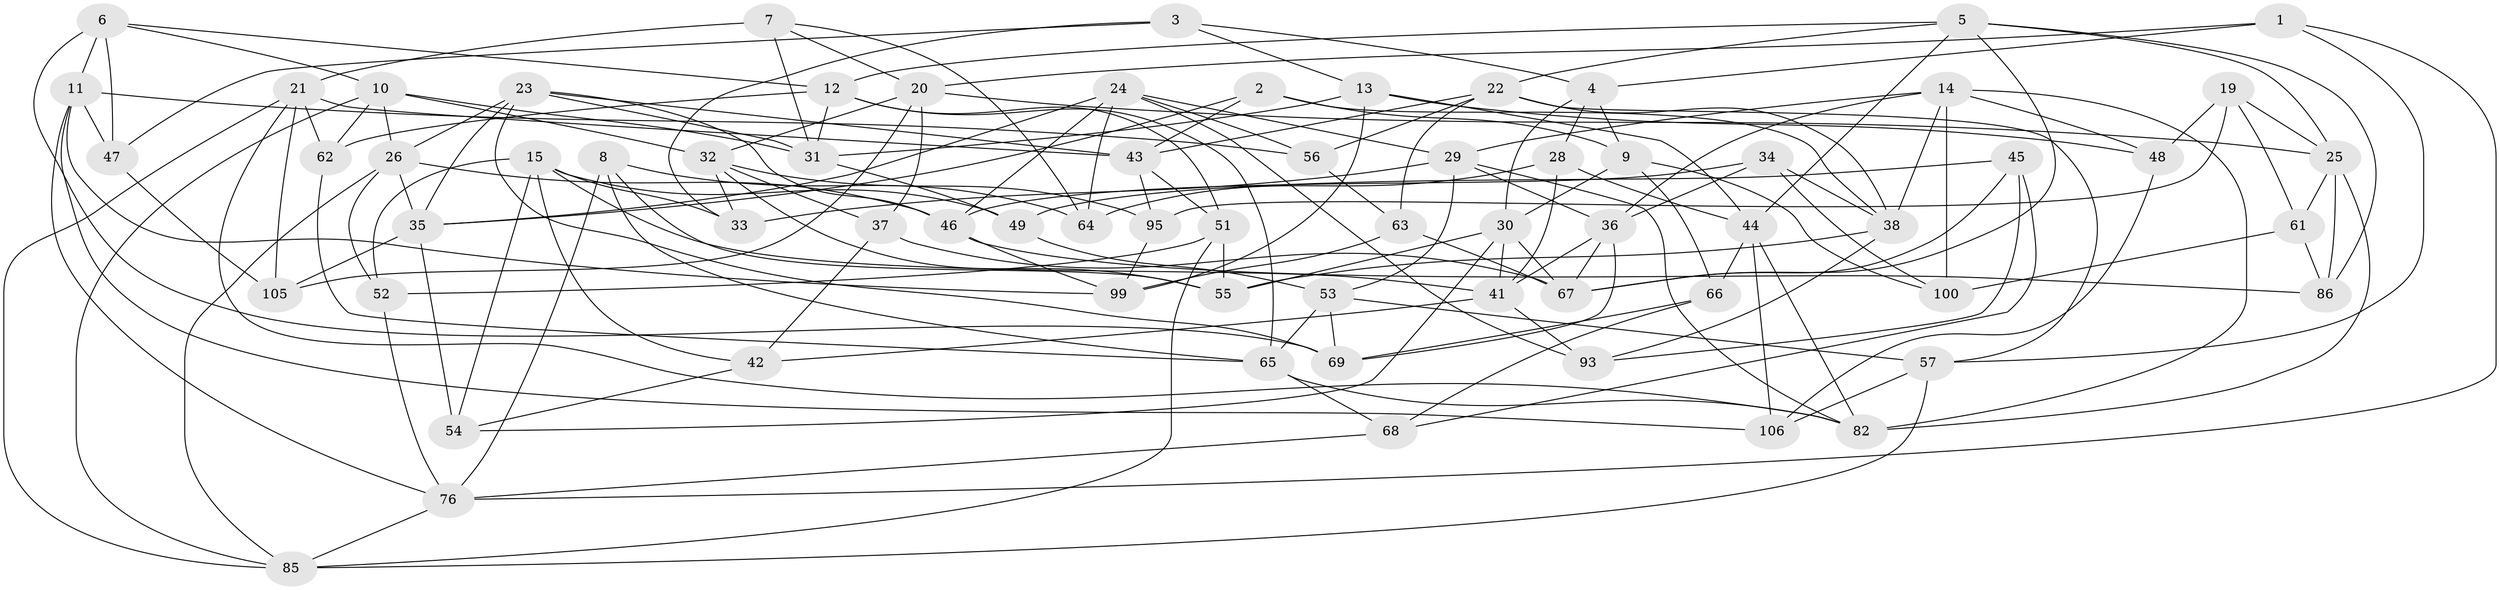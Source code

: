 // Generated by graph-tools (version 1.1) at 2025/52/02/27/25 19:52:29]
// undirected, 69 vertices, 172 edges
graph export_dot {
graph [start="1"]
  node [color=gray90,style=filled];
  1;
  2;
  3;
  4 [super="+17"];
  5 [super="+18"];
  6 [super="+16"];
  7;
  8;
  9 [super="+88"];
  10 [super="+71"];
  11 [super="+83"];
  12 [super="+96"];
  13 [super="+39"];
  14 [super="+50"];
  15 [super="+108"];
  19;
  20 [super="+40"];
  21 [super="+60"];
  22 [super="+91"];
  23 [super="+27"];
  24 [super="+72"];
  25 [super="+90"];
  26 [super="+70"];
  28;
  29 [super="+89"];
  30 [super="+74"];
  31 [super="+59"];
  32 [super="+58"];
  33;
  34;
  35 [super="+77"];
  36 [super="+87"];
  37;
  38 [super="+80"];
  41 [super="+98"];
  42;
  43 [super="+75"];
  44 [super="+104"];
  45;
  46 [super="+81"];
  47;
  48;
  49;
  51 [super="+78"];
  52;
  53 [super="+84"];
  54;
  55 [super="+92"];
  56;
  57 [super="+79"];
  61;
  62;
  63;
  64;
  65 [super="+73"];
  66;
  67 [super="+97"];
  68;
  69 [super="+103"];
  76 [super="+94"];
  82 [super="+102"];
  85 [super="+101"];
  86;
  93;
  95;
  99 [super="+107"];
  100;
  105;
  106;
  1 -- 57;
  1 -- 4;
  1 -- 76;
  1 -- 20;
  2 -- 38;
  2 -- 43;
  2 -- 9;
  2 -- 35;
  3 -- 33;
  3 -- 13;
  3 -- 47;
  3 -- 4;
  4 -- 9 [weight=2];
  4 -- 28;
  4 -- 30;
  5 -- 12;
  5 -- 86;
  5 -- 25;
  5 -- 67;
  5 -- 44;
  5 -- 22;
  6 -- 11;
  6 -- 10;
  6 -- 12;
  6 -- 47;
  6 -- 69 [weight=2];
  7 -- 64;
  7 -- 21;
  7 -- 20;
  7 -- 31;
  8 -- 76;
  8 -- 55;
  8 -- 64;
  8 -- 65;
  9 -- 100;
  9 -- 66;
  9 -- 30;
  10 -- 26;
  10 -- 85;
  10 -- 32;
  10 -- 62;
  10 -- 31;
  11 -- 99;
  11 -- 76;
  11 -- 56;
  11 -- 106;
  11 -- 47;
  12 -- 31;
  12 -- 51;
  12 -- 65;
  12 -- 62;
  13 -- 99 [weight=2];
  13 -- 48;
  13 -- 44;
  13 -- 31;
  14 -- 100;
  14 -- 48;
  14 -- 38;
  14 -- 36;
  14 -- 82;
  14 -- 29;
  15 -- 54;
  15 -- 52;
  15 -- 42;
  15 -- 49;
  15 -- 33;
  15 -- 41;
  19 -- 48;
  19 -- 61;
  19 -- 95;
  19 -- 25;
  20 -- 37;
  20 -- 105;
  20 -- 25;
  20 -- 32;
  21 -- 85;
  21 -- 62;
  21 -- 105;
  21 -- 43;
  21 -- 82;
  22 -- 56;
  22 -- 63;
  22 -- 38;
  22 -- 57;
  22 -- 43;
  23 -- 69;
  23 -- 43;
  23 -- 26;
  23 -- 35;
  23 -- 31;
  23 -- 46;
  24 -- 56;
  24 -- 64;
  24 -- 35;
  24 -- 93;
  24 -- 46;
  24 -- 29;
  25 -- 61;
  25 -- 82;
  25 -- 86;
  26 -- 52;
  26 -- 85;
  26 -- 46;
  26 -- 35;
  28 -- 64;
  28 -- 44;
  28 -- 41;
  29 -- 53;
  29 -- 33;
  29 -- 36;
  29 -- 82;
  30 -- 41;
  30 -- 54;
  30 -- 55;
  30 -- 67;
  31 -- 49;
  32 -- 95;
  32 -- 37;
  32 -- 55;
  32 -- 33;
  34 -- 100;
  34 -- 38;
  34 -- 36;
  34 -- 46;
  35 -- 54;
  35 -- 105;
  36 -- 67;
  36 -- 41;
  36 -- 69;
  37 -- 42;
  37 -- 67;
  38 -- 93;
  38 -- 55;
  41 -- 42;
  41 -- 93;
  42 -- 54;
  43 -- 95;
  43 -- 51;
  44 -- 66;
  44 -- 106;
  44 -- 82;
  45 -- 67;
  45 -- 49;
  45 -- 68;
  45 -- 93;
  46 -- 99;
  46 -- 86;
  47 -- 105;
  48 -- 106;
  49 -- 53;
  51 -- 52;
  51 -- 85;
  51 -- 55 [weight=2];
  52 -- 76;
  53 -- 57 [weight=2];
  53 -- 65;
  53 -- 69;
  56 -- 63;
  57 -- 106;
  57 -- 85;
  61 -- 86;
  61 -- 100;
  62 -- 65;
  63 -- 67;
  63 -- 99;
  65 -- 82;
  65 -- 68;
  66 -- 68;
  66 -- 69;
  68 -- 76;
  76 -- 85;
  95 -- 99;
}
